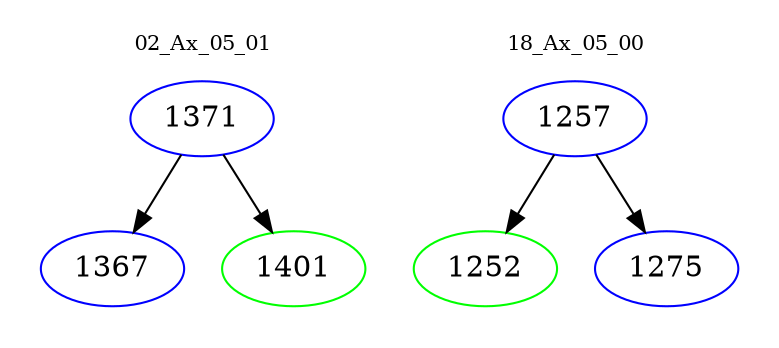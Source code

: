 digraph{
subgraph cluster_0 {
color = white
label = "02_Ax_05_01";
fontsize=10;
T0_1371 [label="1371", color="blue"]
T0_1371 -> T0_1367 [color="black"]
T0_1367 [label="1367", color="blue"]
T0_1371 -> T0_1401 [color="black"]
T0_1401 [label="1401", color="green"]
}
subgraph cluster_1 {
color = white
label = "18_Ax_05_00";
fontsize=10;
T1_1257 [label="1257", color="blue"]
T1_1257 -> T1_1252 [color="black"]
T1_1252 [label="1252", color="green"]
T1_1257 -> T1_1275 [color="black"]
T1_1275 [label="1275", color="blue"]
}
}
